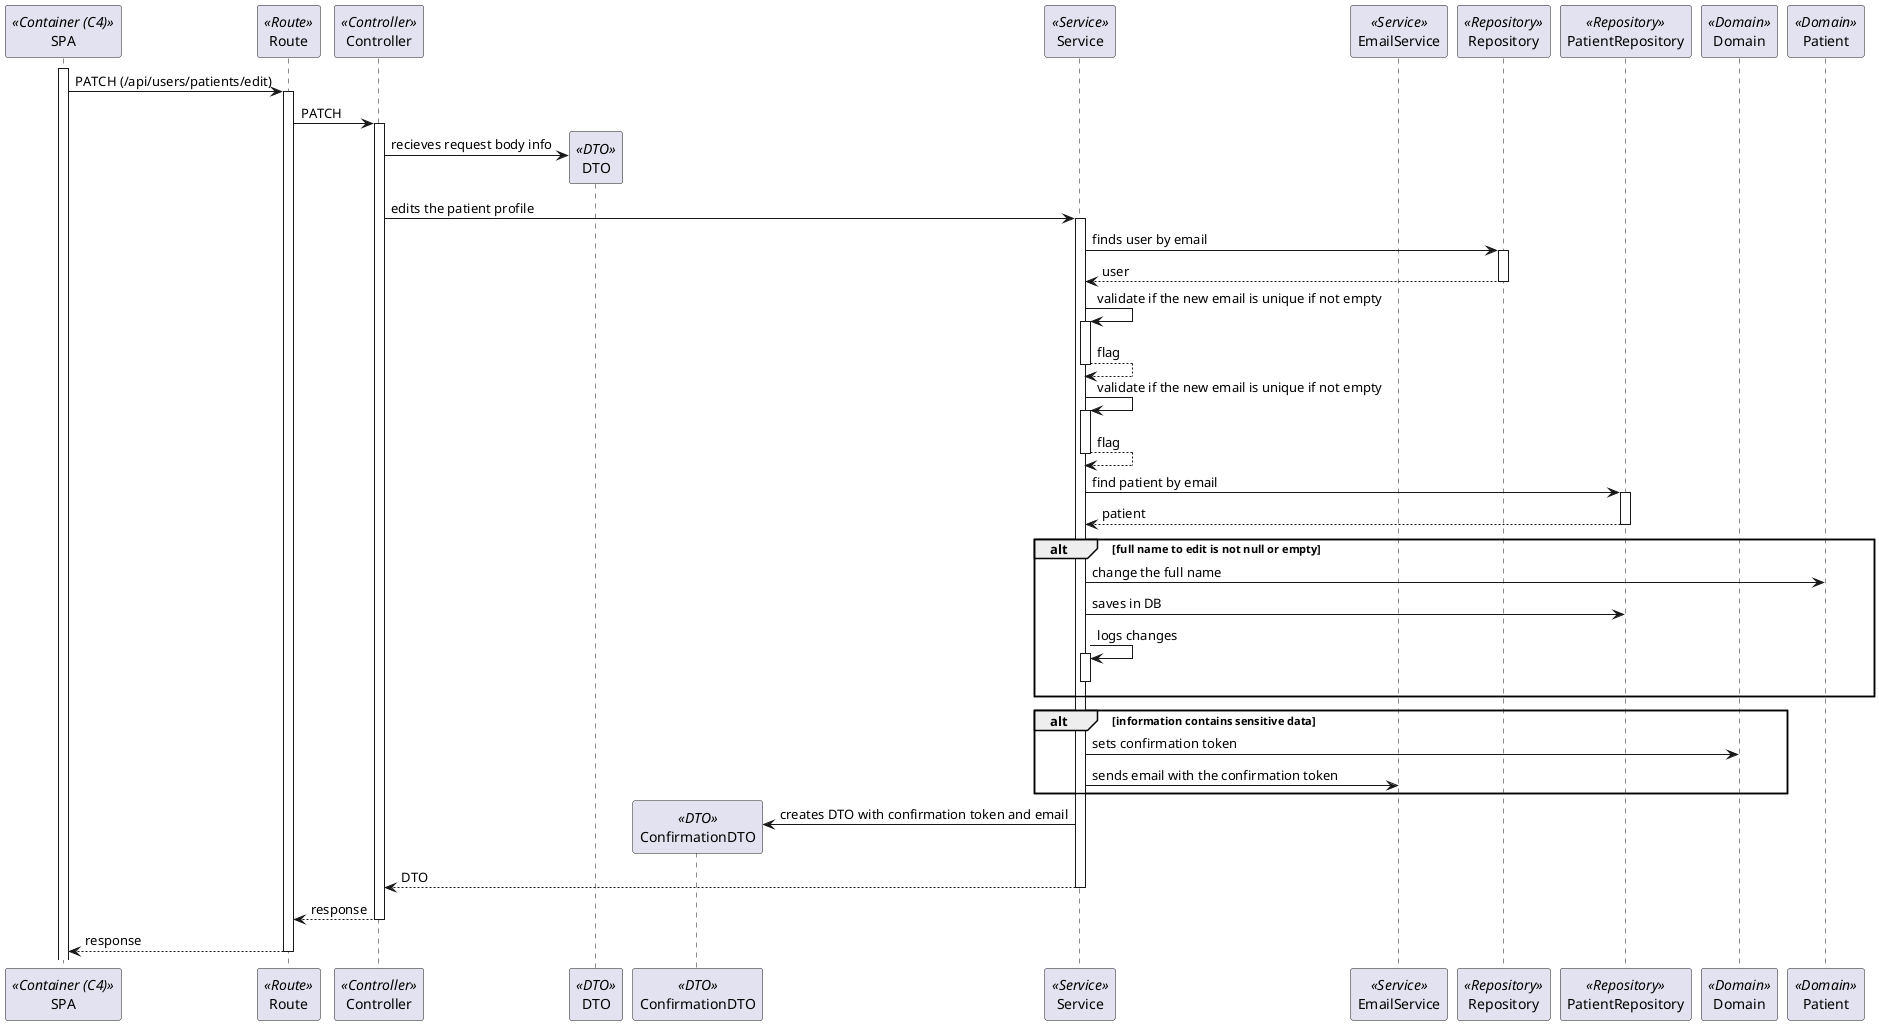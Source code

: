 ```plantuml
@startuml Process_View_Prior_Confirmation
participant SPA as SPA <<Container (C4)>>
participant Route as Route <<Route>>
participant Controller as Controller <<Controller>>
participant DTO as DTO <<DTO>>
participant ConfirmationDTO as ConfirmationDTO <<DTO>>
participant Service as Service <<Service>>
participant EmailService as EmailService <<Service>>
participant Repository as Repository <<Repository>>
participant PatientRepository as PatientRepository <<Repository>>
participant Domain as Domain <<Domain>>
participant Patient as Patient <<Domain>>

activate SPA
SPA -> Route: PATCH (/api/users/patients/edit)
activate Route
Route -> Controller : PATCH 
activate Controller
Controller -> DTO** : recieves request body info
Controller -> Service : edits the patient profile
activate Service
Service -> Repository : finds user by email
activate Repository
return user
Service -> Service : validate if the new email is unique if not empty
activate Service
return flag
Service -> Service : validate if the new email is unique if not empty
activate Service
return flag
Service -> PatientRepository : find patient by email
activate PatientRepository
return patient
alt full name to edit is not null or empty
Service -> Patient : change the full name
Service -> PatientRepository : saves in DB
Service -> Service : logs changes
activate Service
deactivate Service
end
alt information contains sensitive data
Service -> Domain : sets confirmation token
Service -> EmailService : sends email with the confirmation token
end
Service -> ConfirmationDTO** : creates DTO with confirmation token and email
return DTO
return response
return response
@enduml
```